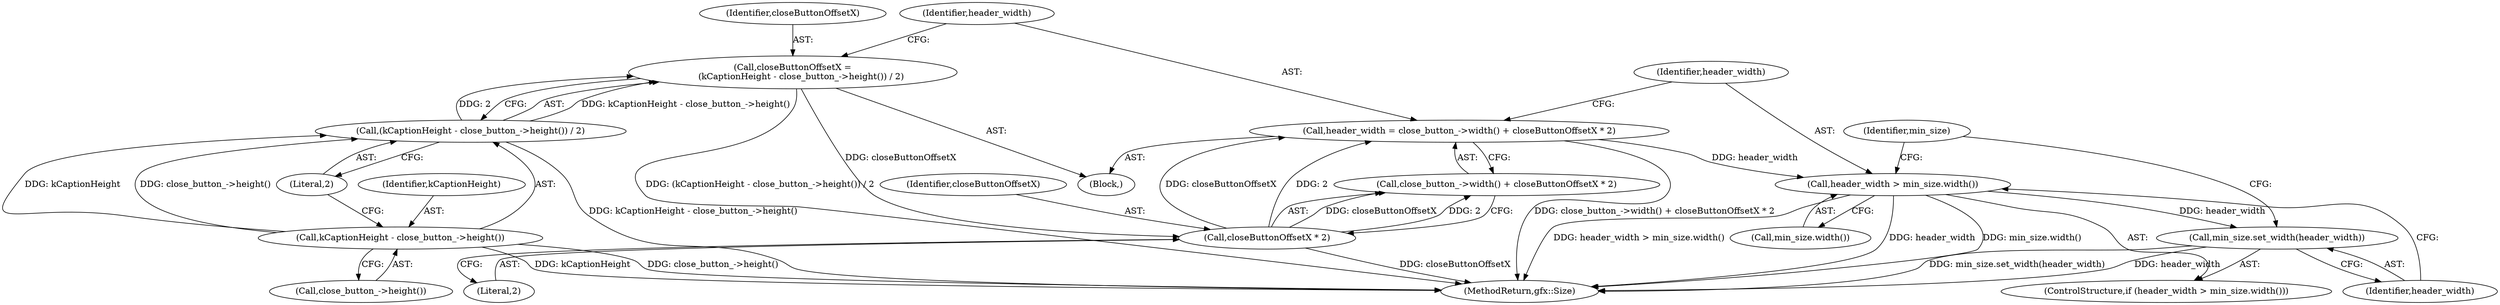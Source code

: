 digraph "0_Chrome_7f8cdab6fda192d15e45a3e9682b1eec427870c5_3@API" {
"1000126" [label="(Call,header_width = close_button_->width() + closeButtonOffsetX * 2)"];
"1000130" [label="(Call,closeButtonOffsetX * 2)"];
"1000118" [label="(Call,closeButtonOffsetX =\n      (kCaptionHeight - close_button_->height()) / 2)"];
"1000120" [label="(Call,(kCaptionHeight - close_button_->height()) / 2)"];
"1000121" [label="(Call,kCaptionHeight - close_button_->height())"];
"1000134" [label="(Call,header_width > min_size.width())"];
"1000137" [label="(Call,min_size.set_width(header_width))"];
"1000121" [label="(Call,kCaptionHeight - close_button_->height())"];
"1000137" [label="(Call,min_size.set_width(header_width))"];
"1000124" [label="(Literal,2)"];
"1000130" [label="(Call,closeButtonOffsetX * 2)"];
"1000140" [label="(Identifier,min_size)"];
"1000122" [label="(Identifier,kCaptionHeight)"];
"1000127" [label="(Identifier,header_width)"];
"1000126" [label="(Call,header_width = close_button_->width() + closeButtonOffsetX * 2)"];
"1000101" [label="(Block,)"];
"1000128" [label="(Call,close_button_->width() + closeButtonOffsetX * 2)"];
"1000135" [label="(Identifier,header_width)"];
"1000118" [label="(Call,closeButtonOffsetX =\n      (kCaptionHeight - close_button_->height()) / 2)"];
"1000119" [label="(Identifier,closeButtonOffsetX)"];
"1000136" [label="(Call,min_size.width())"];
"1000120" [label="(Call,(kCaptionHeight - close_button_->height()) / 2)"];
"1000131" [label="(Identifier,closeButtonOffsetX)"];
"1000132" [label="(Literal,2)"];
"1000133" [label="(ControlStructure,if (header_width > min_size.width()))"];
"1000141" [label="(MethodReturn,gfx::Size)"];
"1000134" [label="(Call,header_width > min_size.width())"];
"1000138" [label="(Identifier,header_width)"];
"1000123" [label="(Call,close_button_->height())"];
"1000126" -> "1000101"  [label="AST: "];
"1000126" -> "1000128"  [label="CFG: "];
"1000127" -> "1000126"  [label="AST: "];
"1000128" -> "1000126"  [label="AST: "];
"1000135" -> "1000126"  [label="CFG: "];
"1000126" -> "1000141"  [label="DDG: close_button_->width() + closeButtonOffsetX * 2"];
"1000130" -> "1000126"  [label="DDG: closeButtonOffsetX"];
"1000130" -> "1000126"  [label="DDG: 2"];
"1000126" -> "1000134"  [label="DDG: header_width"];
"1000130" -> "1000128"  [label="AST: "];
"1000130" -> "1000132"  [label="CFG: "];
"1000131" -> "1000130"  [label="AST: "];
"1000132" -> "1000130"  [label="AST: "];
"1000128" -> "1000130"  [label="CFG: "];
"1000130" -> "1000141"  [label="DDG: closeButtonOffsetX"];
"1000130" -> "1000128"  [label="DDG: closeButtonOffsetX"];
"1000130" -> "1000128"  [label="DDG: 2"];
"1000118" -> "1000130"  [label="DDG: closeButtonOffsetX"];
"1000118" -> "1000101"  [label="AST: "];
"1000118" -> "1000120"  [label="CFG: "];
"1000119" -> "1000118"  [label="AST: "];
"1000120" -> "1000118"  [label="AST: "];
"1000127" -> "1000118"  [label="CFG: "];
"1000118" -> "1000141"  [label="DDG: (kCaptionHeight - close_button_->height()) / 2"];
"1000120" -> "1000118"  [label="DDG: kCaptionHeight - close_button_->height()"];
"1000120" -> "1000118"  [label="DDG: 2"];
"1000120" -> "1000124"  [label="CFG: "];
"1000121" -> "1000120"  [label="AST: "];
"1000124" -> "1000120"  [label="AST: "];
"1000120" -> "1000141"  [label="DDG: kCaptionHeight - close_button_->height()"];
"1000121" -> "1000120"  [label="DDG: kCaptionHeight"];
"1000121" -> "1000120"  [label="DDG: close_button_->height()"];
"1000121" -> "1000123"  [label="CFG: "];
"1000122" -> "1000121"  [label="AST: "];
"1000123" -> "1000121"  [label="AST: "];
"1000124" -> "1000121"  [label="CFG: "];
"1000121" -> "1000141"  [label="DDG: close_button_->height()"];
"1000121" -> "1000141"  [label="DDG: kCaptionHeight"];
"1000134" -> "1000133"  [label="AST: "];
"1000134" -> "1000136"  [label="CFG: "];
"1000135" -> "1000134"  [label="AST: "];
"1000136" -> "1000134"  [label="AST: "];
"1000138" -> "1000134"  [label="CFG: "];
"1000140" -> "1000134"  [label="CFG: "];
"1000134" -> "1000141"  [label="DDG: header_width > min_size.width()"];
"1000134" -> "1000141"  [label="DDG: header_width"];
"1000134" -> "1000141"  [label="DDG: min_size.width()"];
"1000134" -> "1000137"  [label="DDG: header_width"];
"1000137" -> "1000133"  [label="AST: "];
"1000137" -> "1000138"  [label="CFG: "];
"1000138" -> "1000137"  [label="AST: "];
"1000140" -> "1000137"  [label="CFG: "];
"1000137" -> "1000141"  [label="DDG: min_size.set_width(header_width)"];
"1000137" -> "1000141"  [label="DDG: header_width"];
}
